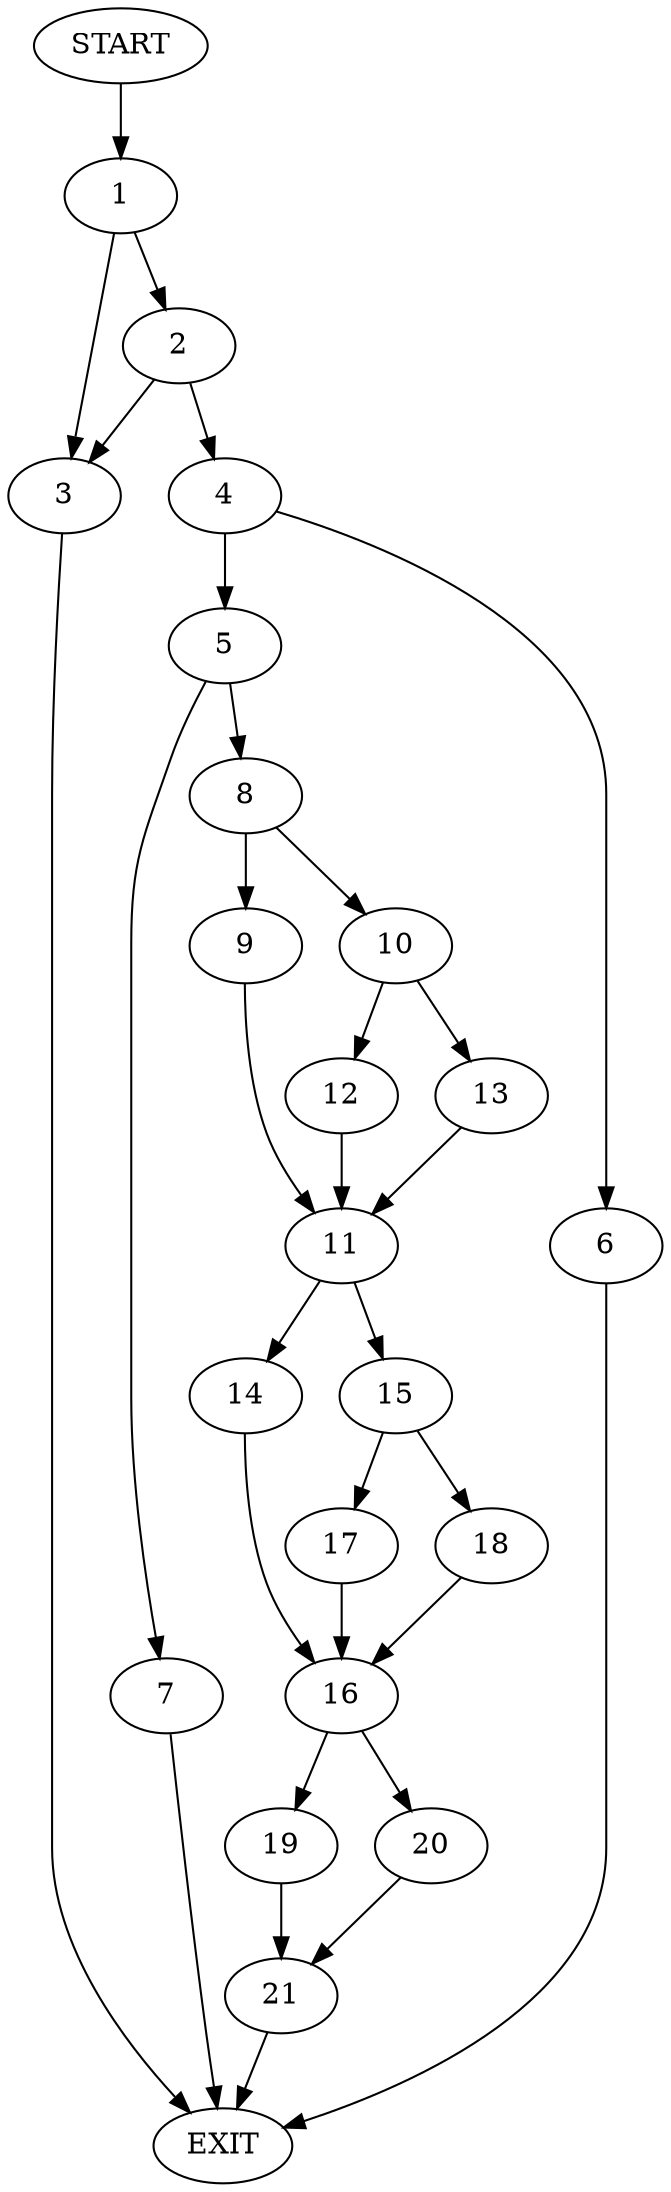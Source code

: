 digraph {
0 [label="START"]
22 [label="EXIT"]
0 -> 1
1 -> 2
1 -> 3
2 -> 3
2 -> 4
3 -> 22
4 -> 5
4 -> 6
5 -> 7
5 -> 8
6 -> 22
8 -> 9
8 -> 10
7 -> 22
9 -> 11
10 -> 12
10 -> 13
11 -> 14
11 -> 15
12 -> 11
13 -> 11
14 -> 16
15 -> 17
15 -> 18
16 -> 19
16 -> 20
18 -> 16
17 -> 16
19 -> 21
20 -> 21
21 -> 22
}
